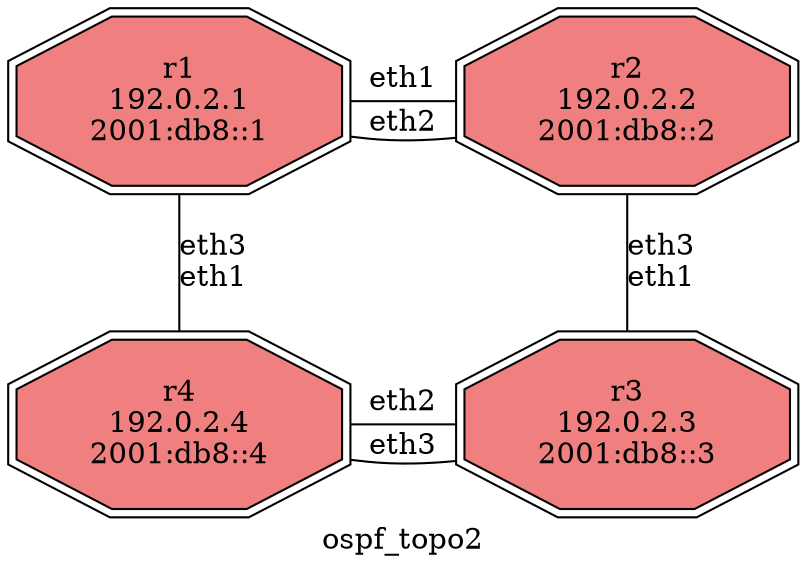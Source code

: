 graph template {
    label="ospf_topo2";
    splines = "line"

    # Routers
    r1 [
        shape=doubleoctagon,
        label="r1\n192.0.2.1\n2001:db8::1",
        fillcolor="#f08080",
        style=filled,
    ];
    r2 [
        shape=doubleoctagon,
        label="r2\n\192.0.2.2\n2001:db8::2",
        fillcolor="#f08080",
        style=filled,
    ];
    r3 [
        shape=doubleoctagon,
        label="r3\n192.0.2.3\n2001:db8::3",
        fillcolor="#f08080",
        style=filled,
    ];
    r4 [
        shape=doubleoctagon,
        label="r4\n192.0.2.4\n2001:db8::4",
        fillcolor="#f08080",
        style=filled,
    ];

    # Connections
    r1 -- r2 [label="eth1"];
    r1 -- r2 [label="eth2"];

    r2 -- r3 [label="eth3\neth1"];
    r1 -- r4 [label="eth3\neth1"];

    r4 -- r3 [label="eth2"];
    r4 -- r3 [label="eth3"];

    # Group r1 and r2 above, r3 and r4 below
    { rank=min; r1; r2; }
    { rank=max; r3; r4; }
}
